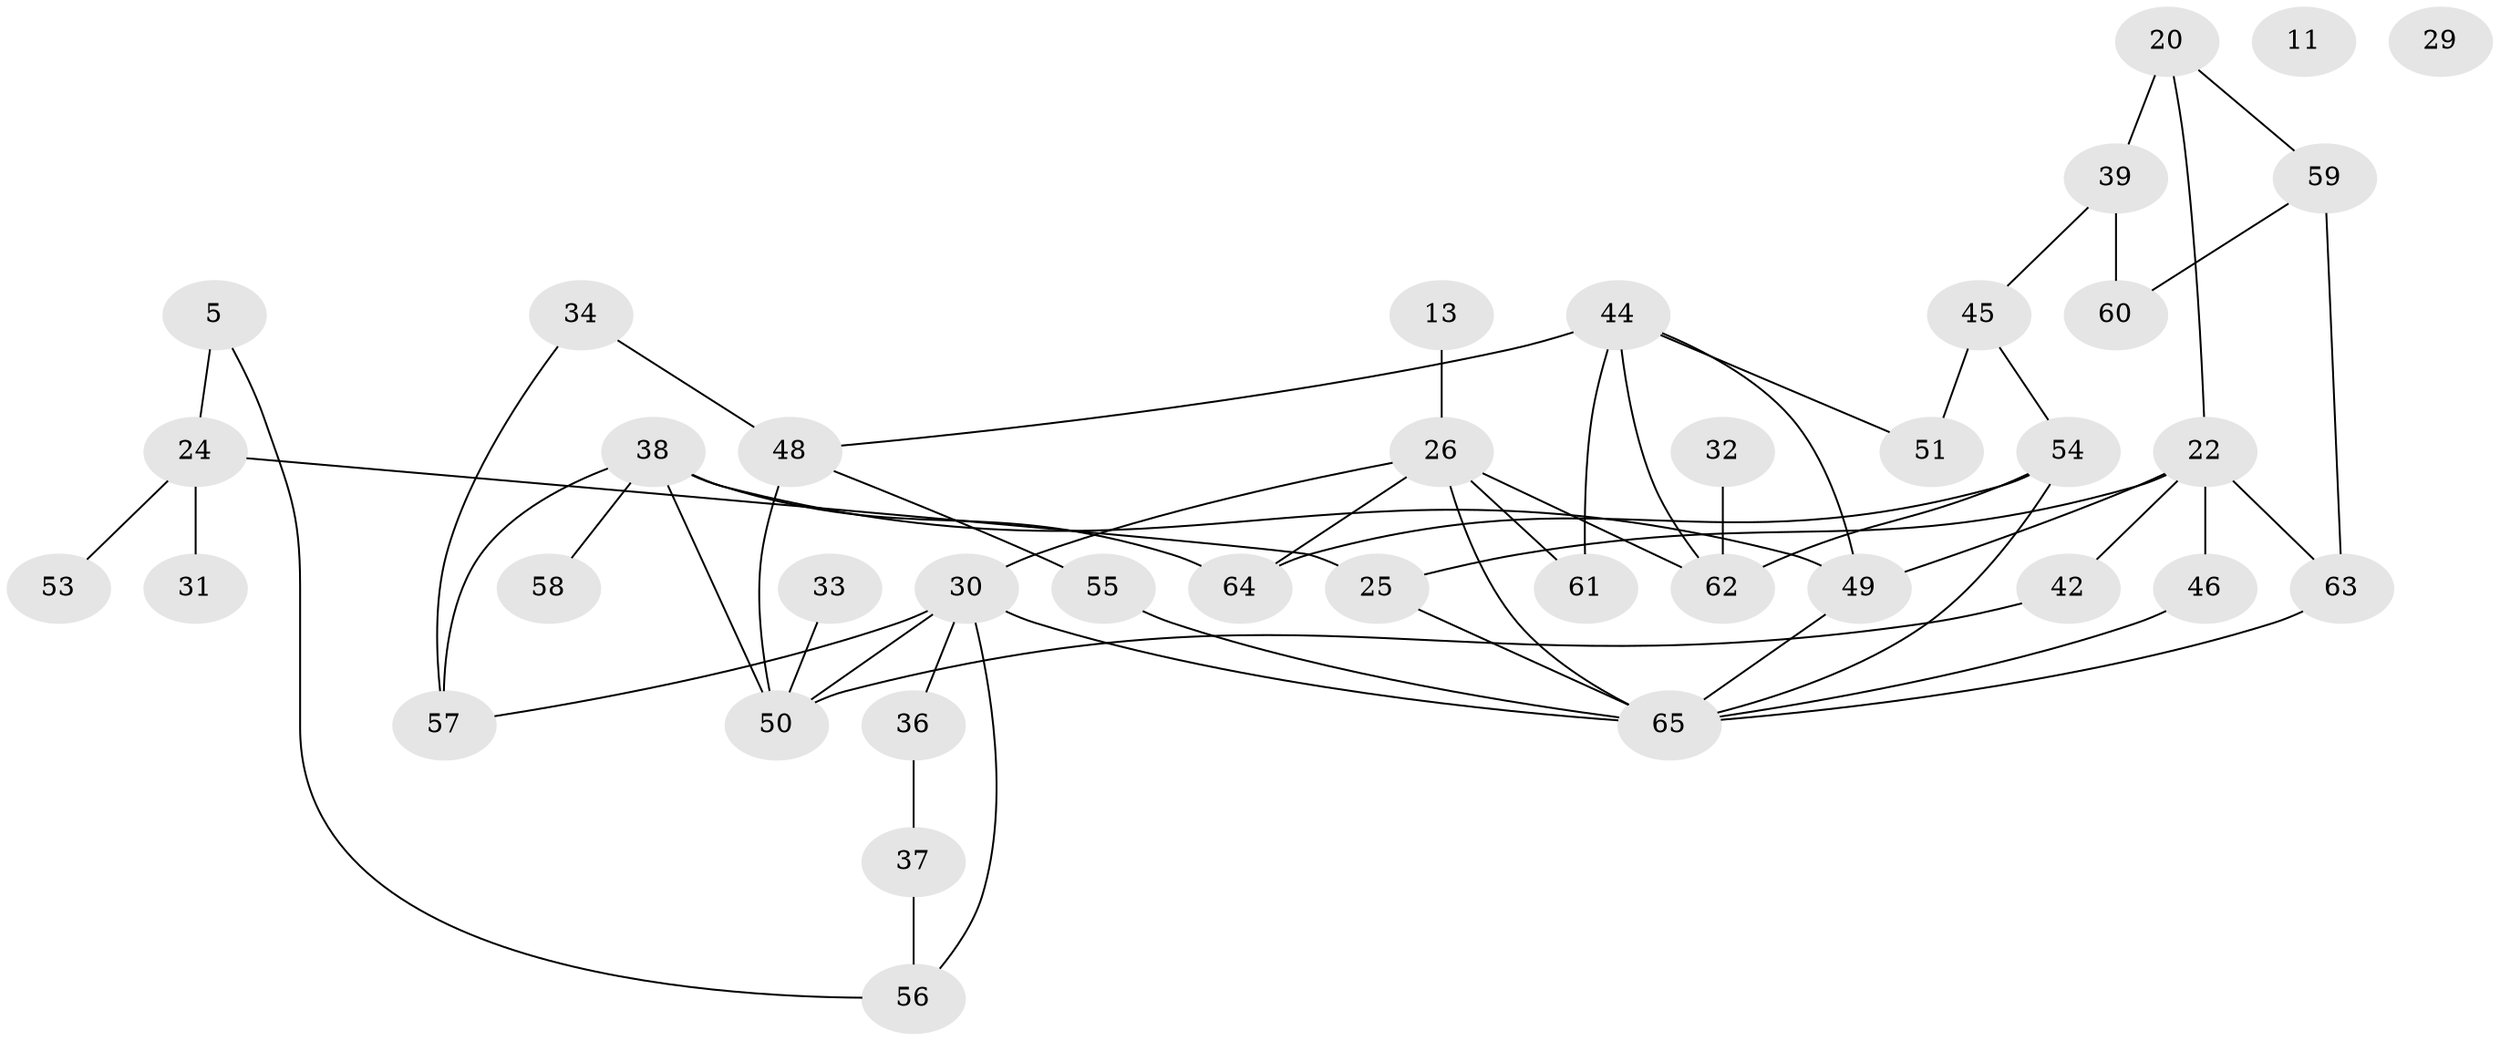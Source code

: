 // original degree distribution, {7: 0.015384615384615385, 3: 0.2923076923076923, 4: 0.15384615384615385, 2: 0.2923076923076923, 5: 0.12307692307692308, 0: 0.03076923076923077, 1: 0.09230769230769231}
// Generated by graph-tools (version 1.1) at 2025/43/03/04/25 21:43:02]
// undirected, 39 vertices, 57 edges
graph export_dot {
graph [start="1"]
  node [color=gray90,style=filled];
  5;
  11;
  13;
  20 [super="+17"];
  22 [super="+4"];
  24;
  25 [super="+3"];
  26 [super="+21"];
  29;
  30 [super="+1+6"];
  31;
  32;
  33;
  34;
  36;
  37 [super="+14"];
  38 [super="+15"];
  39;
  42;
  44 [super="+18"];
  45 [super="+8"];
  46;
  48 [super="+27"];
  49 [super="+7+47"];
  50 [super="+43"];
  51;
  53;
  54;
  55;
  56;
  57 [super="+41"];
  58;
  59 [super="+40"];
  60;
  61;
  62;
  63;
  64 [super="+23"];
  65 [super="+16+52+35"];
  5 -- 24;
  5 -- 56;
  13 -- 26;
  20 -- 39 [weight=2];
  20 -- 59;
  20 -- 22;
  22 -- 42;
  22 -- 46;
  22 -- 25 [weight=2];
  22 -- 63;
  22 -- 49;
  24 -- 25;
  24 -- 31;
  24 -- 53;
  25 -- 65 [weight=2];
  26 -- 62 [weight=2];
  26 -- 61;
  26 -- 30;
  26 -- 64;
  26 -- 65;
  30 -- 50 [weight=2];
  30 -- 36;
  30 -- 56;
  30 -- 65;
  30 -- 57;
  32 -- 62;
  33 -- 50;
  34 -- 57;
  34 -- 48;
  36 -- 37;
  37 -- 56 [weight=2];
  38 -- 50;
  38 -- 58 [weight=2];
  38 -- 64 [weight=2];
  38 -- 49 [weight=2];
  38 -- 57;
  39 -- 60;
  39 -- 45;
  42 -- 50;
  44 -- 49;
  44 -- 61;
  44 -- 48;
  44 -- 51;
  44 -- 62;
  45 -- 51;
  45 -- 54;
  46 -- 65;
  48 -- 55;
  48 -- 50 [weight=2];
  49 -- 65 [weight=2];
  54 -- 62;
  54 -- 64;
  54 -- 65;
  55 -- 65;
  59 -- 63;
  59 -- 60;
  63 -- 65;
}

